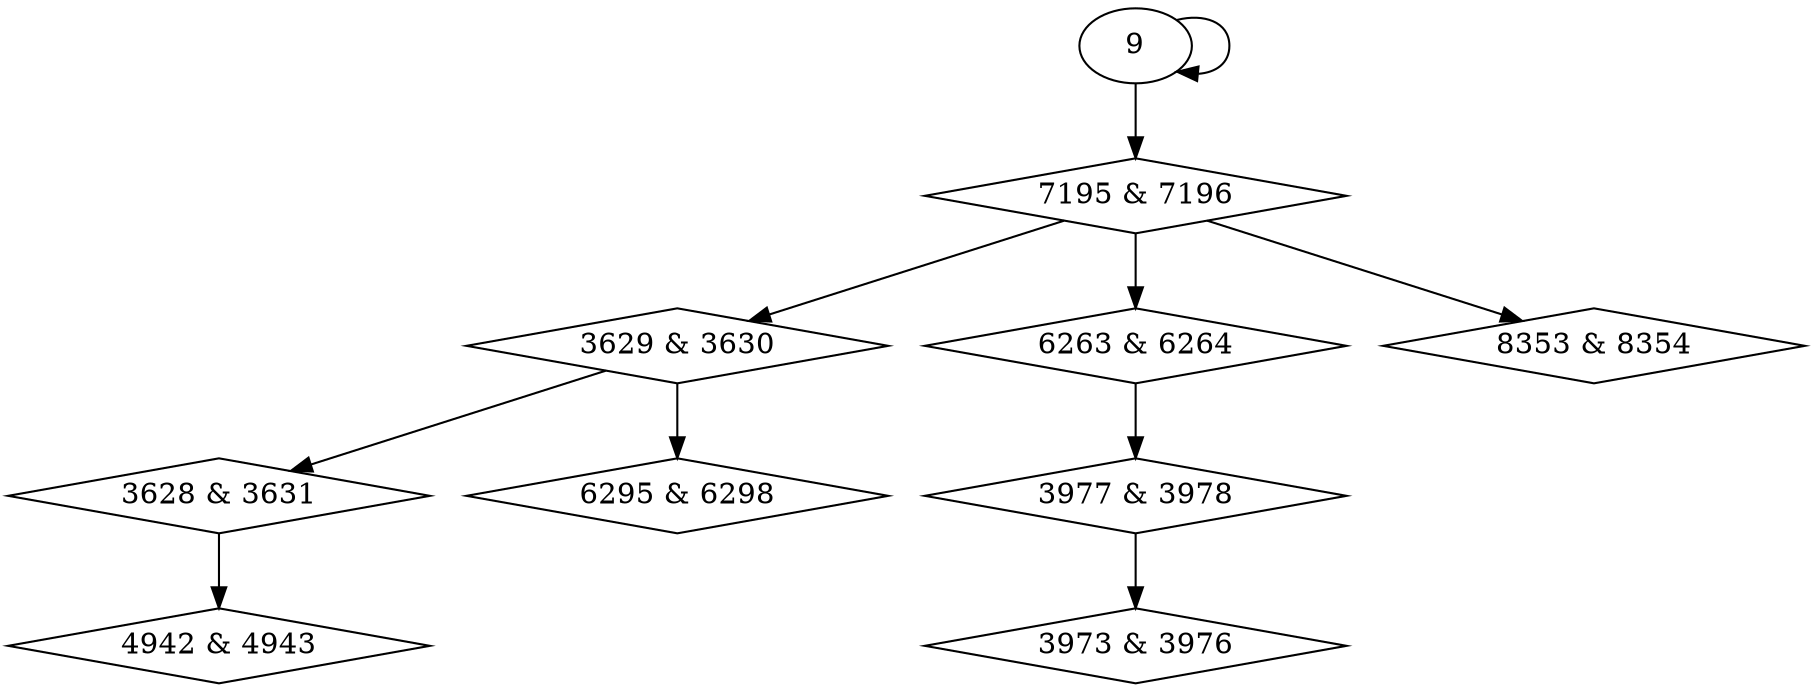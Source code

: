 digraph {
0 [label = "3628 & 3631", shape = diamond];
1 [label = "3629 & 3630", shape = diamond];
2 [label = "3973 & 3976", shape = diamond];
3 [label = "3977 & 3978", shape = diamond];
4 [label = "4942 & 4943", shape = diamond];
5 [label = "6263 & 6264", shape = diamond];
6 [label = "6295 & 6298", shape = diamond];
7 [label = "7195 & 7196", shape = diamond];
8 [label = "8353 & 8354", shape = diamond];
1 -> 0;
7 -> 1;
3 -> 2;
5 -> 3;
0 -> 4;
7 -> 5;
1 -> 6;
9 -> 7;
7 -> 8;
9 -> 9;
}
